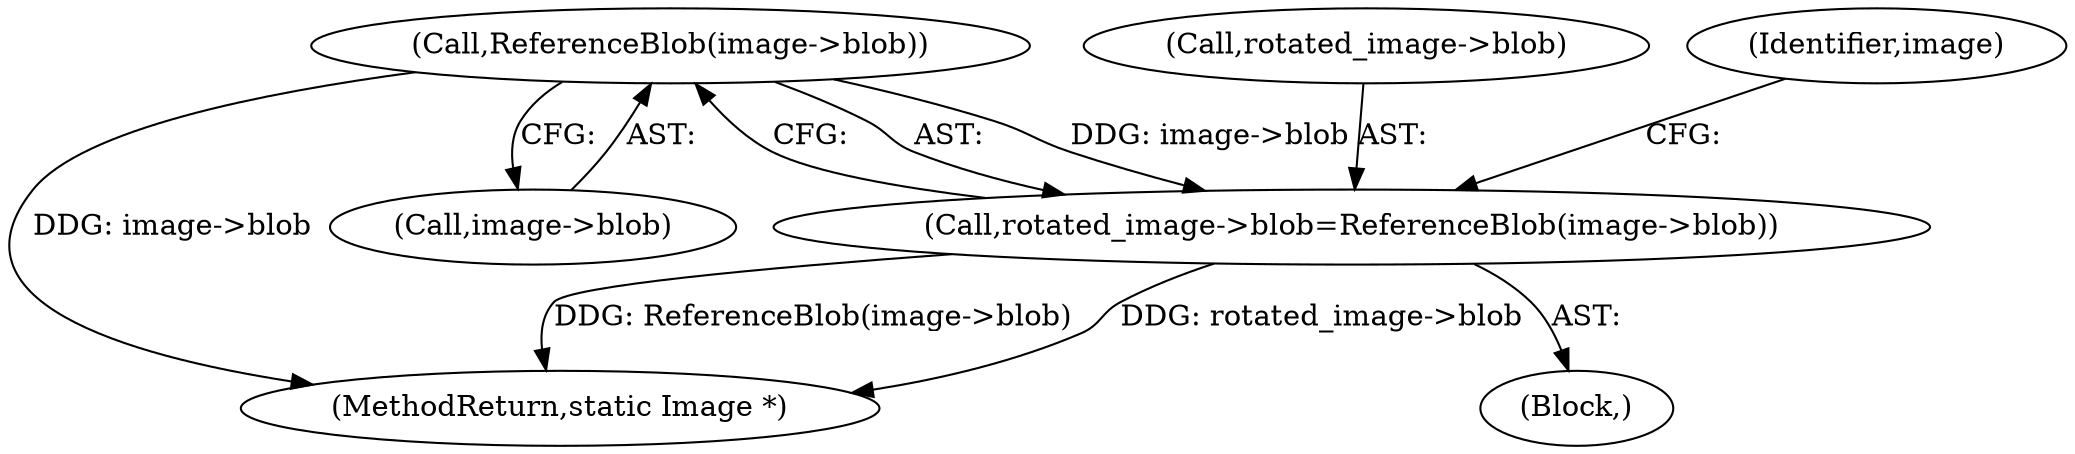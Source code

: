 digraph "0_ImageMagick_f7206618d27c2e69d977abf40e3035a33e5f6be0@pointer" {
"1001990" [label="(Call,ReferenceBlob(image->blob))"];
"1001986" [label="(Call,rotated_image->blob=ReferenceBlob(image->blob))"];
"1002314" [label="(MethodReturn,static Image *)"];
"1001991" [label="(Call,image->blob)"];
"1001987" [label="(Call,rotated_image->blob)"];
"1001962" [label="(Block,)"];
"1001996" [label="(Identifier,image)"];
"1001990" [label="(Call,ReferenceBlob(image->blob))"];
"1001986" [label="(Call,rotated_image->blob=ReferenceBlob(image->blob))"];
"1001990" -> "1001986"  [label="AST: "];
"1001990" -> "1001991"  [label="CFG: "];
"1001991" -> "1001990"  [label="AST: "];
"1001986" -> "1001990"  [label="CFG: "];
"1001990" -> "1002314"  [label="DDG: image->blob"];
"1001990" -> "1001986"  [label="DDG: image->blob"];
"1001986" -> "1001962"  [label="AST: "];
"1001987" -> "1001986"  [label="AST: "];
"1001996" -> "1001986"  [label="CFG: "];
"1001986" -> "1002314"  [label="DDG: rotated_image->blob"];
"1001986" -> "1002314"  [label="DDG: ReferenceBlob(image->blob)"];
}
